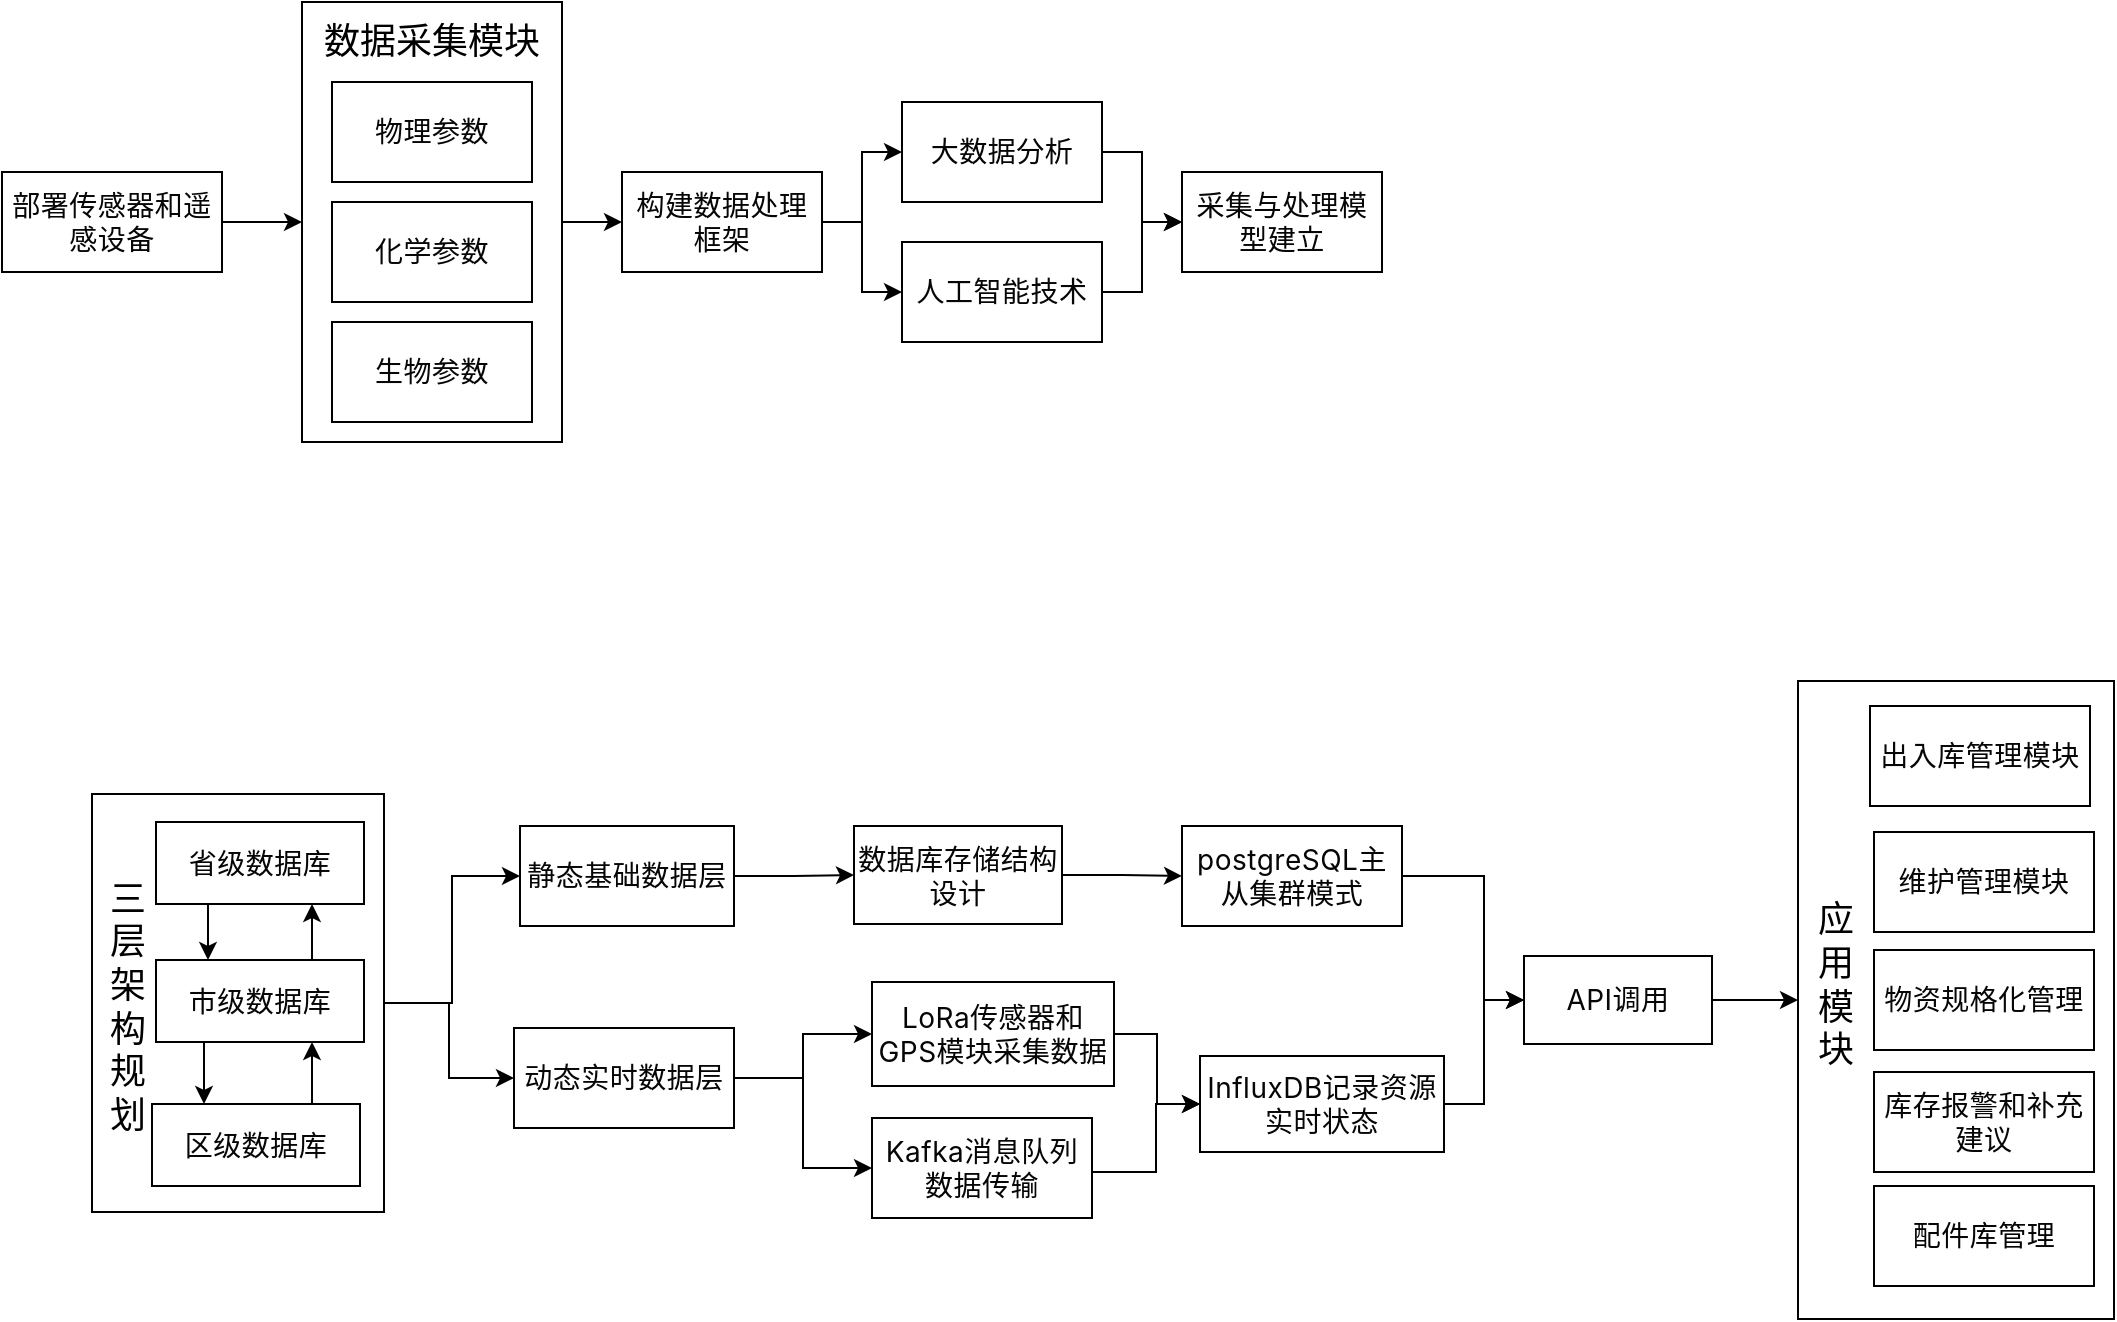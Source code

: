 <mxfile version="25.0.3">
  <diagram name="第 1 页" id="OzLc8kP2v3sWBT7PsH5g">
    <mxGraphModel dx="880" dy="434" grid="1" gridSize="10" guides="1" tooltips="1" connect="1" arrows="1" fold="1" page="1" pageScale="1" pageWidth="827" pageHeight="1169" math="0" shadow="0">
      <root>
        <mxCell id="0" />
        <mxCell id="1" parent="0" />
        <mxCell id="6N52XoH50DvQOM1Rtuur-1" value="" style="rounded=0;whiteSpace=wrap;html=1;" vertex="1" parent="1">
          <mxGeometry x="978" y="549.5" width="158" height="319" as="geometry" />
        </mxCell>
        <mxCell id="6N52XoH50DvQOM1Rtuur-2" style="edgeStyle=orthogonalEdgeStyle;rounded=0;orthogonalLoop=1;jettySize=auto;html=1;entryX=0;entryY=0.5;entryDx=0;entryDy=0;" edge="1" parent="1" source="6N52XoH50DvQOM1Rtuur-3" target="6N52XoH50DvQOM1Rtuur-8">
          <mxGeometry relative="1" as="geometry" />
        </mxCell>
        <mxCell id="6N52XoH50DvQOM1Rtuur-3" value="&lt;span style=&quot;box-sizing: inherit; color: rgb(6, 6, 7); font-family: -apple-system, blinkmacsystemfont, &amp;quot;Helvetica Neue&amp;quot;, helvetica, &amp;quot;segoe ui&amp;quot;, arial, roboto, &amp;quot;PingFang SC&amp;quot;, miui, &amp;quot;Hiragino Sans GB&amp;quot;, &amp;quot;Microsoft Yahei&amp;quot;, sans-serif; font-size: 14px; letter-spacing: 0.25px; text-align: left; white-space-collapse: preserve; background-color: rgb(255, 255, 255);&quot;&gt;部署传感器和遥感设备&lt;/span&gt;" style="rounded=0;whiteSpace=wrap;html=1;" vertex="1" parent="1">
          <mxGeometry x="80" y="295" width="110" height="50" as="geometry" />
        </mxCell>
        <mxCell id="6N52XoH50DvQOM1Rtuur-4" style="edgeStyle=orthogonalEdgeStyle;rounded=0;orthogonalLoop=1;jettySize=auto;html=1;exitX=1;exitY=0.5;exitDx=0;exitDy=0;entryX=0;entryY=0.5;entryDx=0;entryDy=0;" edge="1" parent="1" source="6N52XoH50DvQOM1Rtuur-6" target="6N52XoH50DvQOM1Rtuur-14">
          <mxGeometry relative="1" as="geometry" />
        </mxCell>
        <mxCell id="6N52XoH50DvQOM1Rtuur-5" style="edgeStyle=orthogonalEdgeStyle;rounded=0;orthogonalLoop=1;jettySize=auto;html=1;exitX=1;exitY=0.5;exitDx=0;exitDy=0;entryX=0;entryY=0.5;entryDx=0;entryDy=0;" edge="1" parent="1" source="6N52XoH50DvQOM1Rtuur-6" target="6N52XoH50DvQOM1Rtuur-16">
          <mxGeometry relative="1" as="geometry" />
        </mxCell>
        <mxCell id="6N52XoH50DvQOM1Rtuur-6" value="&lt;div style=&quot;&quot;&gt;&lt;font face=&quot;-apple-system, blinkmacsystemfont, Helvetica Neue, helvetica, segoe ui, arial, roboto, PingFang SC, miui, Hiragino Sans GB, Microsoft Yahei, sans-serif&quot; color=&quot;#060607&quot;&gt;&lt;span style=&quot;font-size: 14px; letter-spacing: 0.25px; white-space-collapse: preserve; background-color: rgb(255, 255, 255);&quot;&gt;构建数据处理框架&lt;/span&gt;&lt;/font&gt;&lt;/div&gt;" style="rounded=0;whiteSpace=wrap;html=1;align=center;" vertex="1" parent="1">
          <mxGeometry x="390" y="295" width="100" height="50" as="geometry" />
        </mxCell>
        <mxCell id="6N52XoH50DvQOM1Rtuur-7" style="edgeStyle=orthogonalEdgeStyle;rounded=0;orthogonalLoop=1;jettySize=auto;html=1;exitX=1;exitY=0.5;exitDx=0;exitDy=0;entryX=0;entryY=0.5;entryDx=0;entryDy=0;" edge="1" parent="1" source="6N52XoH50DvQOM1Rtuur-8" target="6N52XoH50DvQOM1Rtuur-6">
          <mxGeometry relative="1" as="geometry" />
        </mxCell>
        <mxCell id="6N52XoH50DvQOM1Rtuur-8" value="" style="rounded=0;whiteSpace=wrap;html=1;" vertex="1" parent="1">
          <mxGeometry x="230" y="210" width="130" height="220" as="geometry" />
        </mxCell>
        <mxCell id="6N52XoH50DvQOM1Rtuur-9" value="&lt;div style=&quot;&quot;&gt;&lt;font face=&quot;-apple-system, blinkmacsystemfont, Helvetica Neue, helvetica, segoe ui, arial, roboto, PingFang SC, miui, Hiragino Sans GB, Microsoft Yahei, sans-serif&quot; color=&quot;#060607&quot;&gt;&lt;span style=&quot;font-size: 14px; letter-spacing: 0.25px; white-space-collapse: preserve; background-color: rgb(255, 255, 255);&quot;&gt;物理参数&lt;/span&gt;&lt;/font&gt;&lt;/div&gt;" style="rounded=0;whiteSpace=wrap;html=1;align=center;" vertex="1" parent="1">
          <mxGeometry x="245" y="250" width="100" height="50" as="geometry" />
        </mxCell>
        <mxCell id="6N52XoH50DvQOM1Rtuur-10" value="&lt;div style=&quot;&quot;&gt;&lt;font face=&quot;-apple-system, blinkmacsystemfont, Helvetica Neue, helvetica, segoe ui, arial, roboto, PingFang SC, miui, Hiragino Sans GB, Microsoft Yahei, sans-serif&quot; color=&quot;#060607&quot;&gt;&lt;span style=&quot;font-size: 14px; letter-spacing: 0.25px; white-space-collapse: preserve; background-color: rgb(255, 255, 255);&quot;&gt;化学参数&lt;/span&gt;&lt;/font&gt;&lt;/div&gt;" style="rounded=0;whiteSpace=wrap;html=1;align=center;" vertex="1" parent="1">
          <mxGeometry x="245" y="310" width="100" height="50" as="geometry" />
        </mxCell>
        <mxCell id="6N52XoH50DvQOM1Rtuur-11" value="&lt;div style=&quot;&quot;&gt;&lt;font face=&quot;-apple-system, blinkmacsystemfont, Helvetica Neue, helvetica, segoe ui, arial, roboto, PingFang SC, miui, Hiragino Sans GB, Microsoft Yahei, sans-serif&quot; color=&quot;#060607&quot;&gt;&lt;span style=&quot;font-size: 14px; letter-spacing: 0.25px; white-space-collapse: preserve; background-color: rgb(255, 255, 255);&quot;&gt;生物参数&lt;/span&gt;&lt;/font&gt;&lt;/div&gt;" style="rounded=0;whiteSpace=wrap;html=1;align=center;" vertex="1" parent="1">
          <mxGeometry x="245" y="370" width="100" height="50" as="geometry" />
        </mxCell>
        <mxCell id="6N52XoH50DvQOM1Rtuur-12" value="&lt;font style=&quot;font-size: 18px;&quot;&gt;数据采集模块&lt;/font&gt;" style="text;html=1;align=center;verticalAlign=middle;whiteSpace=wrap;rounded=0;rotation=0;" vertex="1" parent="1">
          <mxGeometry x="240" y="210" width="110" height="40" as="geometry" />
        </mxCell>
        <mxCell id="6N52XoH50DvQOM1Rtuur-13" style="edgeStyle=orthogonalEdgeStyle;rounded=0;orthogonalLoop=1;jettySize=auto;html=1;exitX=1;exitY=0.5;exitDx=0;exitDy=0;entryX=0;entryY=0.5;entryDx=0;entryDy=0;" edge="1" parent="1" source="6N52XoH50DvQOM1Rtuur-14" target="6N52XoH50DvQOM1Rtuur-17">
          <mxGeometry relative="1" as="geometry" />
        </mxCell>
        <mxCell id="6N52XoH50DvQOM1Rtuur-14" value="&lt;div style=&quot;&quot;&gt;&lt;font face=&quot;-apple-system, blinkmacsystemfont, Helvetica Neue, helvetica, segoe ui, arial, roboto, PingFang SC, miui, Hiragino Sans GB, Microsoft Yahei, sans-serif&quot; color=&quot;#060607&quot;&gt;&lt;span style=&quot;font-size: 14px; letter-spacing: 0.25px; white-space-collapse: preserve; background-color: rgb(255, 255, 255);&quot;&gt;大数据分析&lt;/span&gt;&lt;/font&gt;&lt;/div&gt;" style="rounded=0;whiteSpace=wrap;html=1;align=center;" vertex="1" parent="1">
          <mxGeometry x="530" y="260" width="100" height="50" as="geometry" />
        </mxCell>
        <mxCell id="6N52XoH50DvQOM1Rtuur-15" style="edgeStyle=orthogonalEdgeStyle;rounded=0;orthogonalLoop=1;jettySize=auto;html=1;exitX=1;exitY=0.5;exitDx=0;exitDy=0;entryX=0;entryY=0.5;entryDx=0;entryDy=0;" edge="1" parent="1" source="6N52XoH50DvQOM1Rtuur-16" target="6N52XoH50DvQOM1Rtuur-17">
          <mxGeometry relative="1" as="geometry">
            <mxPoint x="660" y="320" as="targetPoint" />
          </mxGeometry>
        </mxCell>
        <mxCell id="6N52XoH50DvQOM1Rtuur-16" value="&lt;div style=&quot;&quot;&gt;&lt;font face=&quot;-apple-system, blinkmacsystemfont, Helvetica Neue, helvetica, segoe ui, arial, roboto, PingFang SC, miui, Hiragino Sans GB, Microsoft Yahei, sans-serif&quot; color=&quot;#060607&quot;&gt;&lt;span style=&quot;font-size: 14px; letter-spacing: 0.25px; white-space-collapse: preserve; background-color: rgb(255, 255, 255);&quot;&gt;人工智能技术&lt;/span&gt;&lt;/font&gt;&lt;/div&gt;" style="rounded=0;whiteSpace=wrap;html=1;align=center;" vertex="1" parent="1">
          <mxGeometry x="530" y="330" width="100" height="50" as="geometry" />
        </mxCell>
        <mxCell id="6N52XoH50DvQOM1Rtuur-17" value="&lt;div style=&quot;&quot;&gt;&lt;font face=&quot;-apple-system, blinkmacsystemfont, Helvetica Neue, helvetica, segoe ui, arial, roboto, PingFang SC, miui, Hiragino Sans GB, Microsoft Yahei, sans-serif&quot; color=&quot;#060607&quot;&gt;&lt;span style=&quot;font-size: 14px; letter-spacing: 0.25px; white-space-collapse: preserve; background-color: rgb(255, 255, 255);&quot;&gt;采集与处理模型建立&lt;/span&gt;&lt;/font&gt;&lt;/div&gt;" style="rounded=0;whiteSpace=wrap;html=1;align=center;" vertex="1" parent="1">
          <mxGeometry x="670" y="295" width="100" height="50" as="geometry" />
        </mxCell>
        <mxCell id="6N52XoH50DvQOM1Rtuur-18" style="edgeStyle=orthogonalEdgeStyle;rounded=0;orthogonalLoop=1;jettySize=auto;html=1;exitX=1;exitY=0.5;exitDx=0;exitDy=0;entryX=0;entryY=0.5;entryDx=0;entryDy=0;" edge="1" parent="1" source="6N52XoH50DvQOM1Rtuur-41" target="6N52XoH50DvQOM1Rtuur-24">
          <mxGeometry relative="1" as="geometry" />
        </mxCell>
        <mxCell id="6N52XoH50DvQOM1Rtuur-19" value="&lt;div style=&quot;text-align: left;&quot;&gt;&lt;font face=&quot;-apple-system, blinkmacsystemfont, Helvetica Neue, helvetica, segoe ui, arial, roboto, PingFang SC, miui, Hiragino Sans GB, Microsoft Yahei, sans-serif&quot; color=&quot;#060607&quot;&gt;&lt;span style=&quot;font-size: 14px; letter-spacing: 0.25px; white-space-collapse: preserve; background-color: rgb(255, 255, 255);&quot;&gt;静态基础数据层&lt;/span&gt;&lt;/font&gt;&lt;/div&gt;" style="rounded=0;whiteSpace=wrap;html=1;" vertex="1" parent="1">
          <mxGeometry x="339" y="622" width="107" height="50" as="geometry" />
        </mxCell>
        <mxCell id="6N52XoH50DvQOM1Rtuur-20" style="edgeStyle=orthogonalEdgeStyle;rounded=0;orthogonalLoop=1;jettySize=auto;html=1;exitX=1;exitY=0.5;exitDx=0;exitDy=0;entryX=0;entryY=0.5;entryDx=0;entryDy=0;" edge="1" parent="1" source="6N52XoH50DvQOM1Rtuur-22" target="6N52XoH50DvQOM1Rtuur-26">
          <mxGeometry relative="1" as="geometry" />
        </mxCell>
        <mxCell id="6N52XoH50DvQOM1Rtuur-21" style="edgeStyle=orthogonalEdgeStyle;rounded=0;orthogonalLoop=1;jettySize=auto;html=1;exitX=1;exitY=0.5;exitDx=0;exitDy=0;entryX=0;entryY=0.5;entryDx=0;entryDy=0;" edge="1" parent="1" source="6N52XoH50DvQOM1Rtuur-22" target="6N52XoH50DvQOM1Rtuur-38">
          <mxGeometry relative="1" as="geometry" />
        </mxCell>
        <mxCell id="6N52XoH50DvQOM1Rtuur-22" value="&lt;div style=&quot;text-align: left;&quot;&gt;&lt;font face=&quot;-apple-system, blinkmacsystemfont, Helvetica Neue, helvetica, segoe ui, arial, roboto, PingFang SC, miui, Hiragino Sans GB, Microsoft Yahei, sans-serif&quot; color=&quot;#060607&quot;&gt;&lt;span style=&quot;font-size: 14px; letter-spacing: 0.25px; white-space-collapse: preserve; background-color: rgb(255, 255, 255);&quot;&gt;动态实时数据层&lt;/span&gt;&lt;/font&gt;&lt;/div&gt;" style="rounded=0;whiteSpace=wrap;html=1;" vertex="1" parent="1">
          <mxGeometry x="336" y="723" width="110" height="50" as="geometry" />
        </mxCell>
        <mxCell id="6N52XoH50DvQOM1Rtuur-23" style="edgeStyle=orthogonalEdgeStyle;rounded=0;orthogonalLoop=1;jettySize=auto;html=1;exitX=1;exitY=0.5;exitDx=0;exitDy=0;entryX=0;entryY=0.5;entryDx=0;entryDy=0;" edge="1" parent="1" source="6N52XoH50DvQOM1Rtuur-24" target="6N52XoH50DvQOM1Rtuur-33">
          <mxGeometry relative="1" as="geometry">
            <Array as="points">
              <mxPoint x="821" y="647" />
              <mxPoint x="821" y="709" />
            </Array>
          </mxGeometry>
        </mxCell>
        <mxCell id="6N52XoH50DvQOM1Rtuur-24" value="&lt;div style=&quot;&quot;&gt;&lt;font color=&quot;#060607&quot;&gt;&lt;span style=&quot;font-family: -apple-system, blinkmacsystemfont, &amp;quot;Helvetica Neue&amp;quot;, helvetica, &amp;quot;segoe ui&amp;quot;, arial, roboto, &amp;quot;PingFang SC&amp;quot;, miui, &amp;quot;Hiragino Sans GB&amp;quot;, &amp;quot;Microsoft Yahei&amp;quot;, sans-serif; font-size: 14px; letter-spacing: 0.25px; white-space-collapse: preserve; background-color: rgb(255, 255, 255);&quot;&gt;postgreSQL主从集群模式&lt;/span&gt;&lt;/font&gt;&lt;/div&gt;" style="rounded=0;whiteSpace=wrap;html=1;align=center;" vertex="1" parent="1">
          <mxGeometry x="670" y="622" width="110" height="50" as="geometry" />
        </mxCell>
        <mxCell id="6N52XoH50DvQOM1Rtuur-25" style="edgeStyle=orthogonalEdgeStyle;rounded=0;orthogonalLoop=1;jettySize=auto;html=1;exitX=1;exitY=0.5;exitDx=0;exitDy=0;" edge="1" parent="1" source="6N52XoH50DvQOM1Rtuur-26" target="6N52XoH50DvQOM1Rtuur-36">
          <mxGeometry relative="1" as="geometry" />
        </mxCell>
        <mxCell id="6N52XoH50DvQOM1Rtuur-26" value="&lt;div style=&quot;&quot;&gt;&lt;font face=&quot;-apple-system, blinkmacsystemfont, Helvetica Neue, helvetica, segoe ui, arial, roboto, PingFang SC, miui, Hiragino Sans GB, Microsoft Yahei, sans-serif&quot; color=&quot;#060607&quot;&gt;&lt;span style=&quot;font-size: 14px; letter-spacing: 0.25px; white-space-collapse: preserve; background-color: rgb(255, 255, 255);&quot;&gt;LoRa传感器和GPS模块采集数据&lt;/span&gt;&lt;/font&gt;&lt;/div&gt;" style="rounded=0;whiteSpace=wrap;html=1;align=center;" vertex="1" parent="1">
          <mxGeometry x="515" y="700" width="121" height="52" as="geometry" />
        </mxCell>
        <mxCell id="6N52XoH50DvQOM1Rtuur-27" value="&lt;div style=&quot;&quot;&gt;&lt;font face=&quot;-apple-system, blinkmacsystemfont, Helvetica Neue, helvetica, segoe ui, arial, roboto, PingFang SC, miui, Hiragino Sans GB, Microsoft Yahei, sans-serif&quot; color=&quot;#060607&quot;&gt;&lt;span style=&quot;font-size: 14px; letter-spacing: 0.25px; white-space-collapse: preserve; background-color: rgb(255, 255, 255);&quot;&gt;出入库管理模块&lt;/span&gt;&lt;/font&gt;&lt;/div&gt;" style="rounded=0;whiteSpace=wrap;html=1;align=center;" vertex="1" parent="1">
          <mxGeometry x="1014" y="562" width="110" height="50" as="geometry" />
        </mxCell>
        <mxCell id="6N52XoH50DvQOM1Rtuur-28" value="&lt;div style=&quot;&quot;&gt;&lt;font face=&quot;-apple-system, blinkmacsystemfont, Helvetica Neue, helvetica, segoe ui, arial, roboto, PingFang SC, miui, Hiragino Sans GB, Microsoft Yahei, sans-serif&quot; color=&quot;#060607&quot;&gt;&lt;span style=&quot;font-size: 14px; letter-spacing: 0.25px; white-space-collapse: preserve; background-color: rgb(255, 255, 255);&quot;&gt;维护管理模块&lt;/span&gt;&lt;/font&gt;&lt;/div&gt;" style="rounded=0;whiteSpace=wrap;html=1;align=center;" vertex="1" parent="1">
          <mxGeometry x="1016" y="625" width="110" height="50" as="geometry" />
        </mxCell>
        <mxCell id="6N52XoH50DvQOM1Rtuur-29" value="&lt;div style=&quot;&quot;&gt;&lt;font face=&quot;-apple-system, blinkmacsystemfont, Helvetica Neue, helvetica, segoe ui, arial, roboto, PingFang SC, miui, Hiragino Sans GB, Microsoft Yahei, sans-serif&quot; color=&quot;#060607&quot;&gt;&lt;span style=&quot;font-size: 14px; letter-spacing: 0.25px; white-space-collapse: preserve; background-color: rgb(255, 255, 255);&quot;&gt;配件库管理&lt;/span&gt;&lt;/font&gt;&lt;/div&gt;" style="rounded=0;whiteSpace=wrap;html=1;align=center;" vertex="1" parent="1">
          <mxGeometry x="1016" y="802" width="110" height="50" as="geometry" />
        </mxCell>
        <mxCell id="6N52XoH50DvQOM1Rtuur-30" value="&lt;div style=&quot;&quot;&gt;&lt;font face=&quot;-apple-system, blinkmacsystemfont, Helvetica Neue, helvetica, segoe ui, arial, roboto, PingFang SC, miui, Hiragino Sans GB, Microsoft Yahei, sans-serif&quot; color=&quot;#060607&quot;&gt;&lt;span style=&quot;font-size: 14px; letter-spacing: 0.25px; white-space-collapse: preserve; background-color: rgb(255, 255, 255);&quot;&gt;物资规格化管理&lt;/span&gt;&lt;/font&gt;&lt;/div&gt;" style="rounded=0;whiteSpace=wrap;html=1;align=center;" vertex="1" parent="1">
          <mxGeometry x="1016" y="684" width="110" height="50" as="geometry" />
        </mxCell>
        <mxCell id="6N52XoH50DvQOM1Rtuur-31" value="&lt;div style=&quot;&quot;&gt;&lt;font face=&quot;-apple-system, blinkmacsystemfont, Helvetica Neue, helvetica, segoe ui, arial, roboto, PingFang SC, miui, Hiragino Sans GB, Microsoft Yahei, sans-serif&quot; color=&quot;#060607&quot;&gt;&lt;span style=&quot;font-size: 14px; letter-spacing: 0.25px; white-space-collapse: preserve; background-color: rgb(255, 255, 255);&quot;&gt;库存报警和补充建议&lt;/span&gt;&lt;/font&gt;&lt;/div&gt;" style="rounded=0;whiteSpace=wrap;html=1;align=center;" vertex="1" parent="1">
          <mxGeometry x="1016" y="745" width="110" height="50" as="geometry" />
        </mxCell>
        <mxCell id="6N52XoH50DvQOM1Rtuur-32" style="edgeStyle=orthogonalEdgeStyle;rounded=0;orthogonalLoop=1;jettySize=auto;html=1;exitX=1;exitY=0.5;exitDx=0;exitDy=0;entryX=0;entryY=0.5;entryDx=0;entryDy=0;" edge="1" parent="1" source="6N52XoH50DvQOM1Rtuur-33" target="6N52XoH50DvQOM1Rtuur-1">
          <mxGeometry relative="1" as="geometry" />
        </mxCell>
        <mxCell id="6N52XoH50DvQOM1Rtuur-33" value="&lt;div style=&quot;&quot;&gt;&lt;font face=&quot;-apple-system, blinkmacsystemfont, Helvetica Neue, helvetica, segoe ui, arial, roboto, PingFang SC, miui, Hiragino Sans GB, Microsoft Yahei, sans-serif&quot; color=&quot;#060607&quot;&gt;&lt;span style=&quot;font-size: 14px; letter-spacing: 0.25px; white-space-collapse: preserve; background-color: rgb(255, 255, 255);&quot;&gt;API调用&lt;/span&gt;&lt;/font&gt;&lt;/div&gt;" style="rounded=0;whiteSpace=wrap;html=1;align=center;" vertex="1" parent="1">
          <mxGeometry x="841" y="687" width="94" height="44" as="geometry" />
        </mxCell>
        <mxCell id="6N52XoH50DvQOM1Rtuur-34" value="&lt;font style=&quot;font-size: 18px;&quot;&gt;应用模块&lt;/font&gt;" style="text;html=1;align=center;verticalAlign=middle;whiteSpace=wrap;rounded=0;horizontal=0;rotation=90;" vertex="1" parent="1">
          <mxGeometry x="946" y="689" width="102" height="26" as="geometry" />
        </mxCell>
        <mxCell id="6N52XoH50DvQOM1Rtuur-35" style="edgeStyle=orthogonalEdgeStyle;rounded=0;orthogonalLoop=1;jettySize=auto;html=1;exitX=1;exitY=0.5;exitDx=0;exitDy=0;entryX=0;entryY=0.5;entryDx=0;entryDy=0;" edge="1" parent="1" source="6N52XoH50DvQOM1Rtuur-36" target="6N52XoH50DvQOM1Rtuur-33">
          <mxGeometry relative="1" as="geometry" />
        </mxCell>
        <mxCell id="6N52XoH50DvQOM1Rtuur-36" value="&lt;div style=&quot;&quot;&gt;&lt;font face=&quot;-apple-system, blinkmacsystemfont, Helvetica Neue, helvetica, segoe ui, arial, roboto, PingFang SC, miui, Hiragino Sans GB, Microsoft Yahei, sans-serif&quot; color=&quot;#060607&quot;&gt;&lt;span style=&quot;font-size: 14px; letter-spacing: 0.25px; white-space-collapse: preserve; background-color: rgb(255, 255, 255);&quot;&gt;InfluxDB记录资源实时状态&lt;/span&gt;&lt;/font&gt;&lt;/div&gt;" style="rounded=0;whiteSpace=wrap;html=1;align=center;" vertex="1" parent="1">
          <mxGeometry x="679" y="737" width="122" height="48" as="geometry" />
        </mxCell>
        <mxCell id="6N52XoH50DvQOM1Rtuur-37" style="edgeStyle=orthogonalEdgeStyle;rounded=0;orthogonalLoop=1;jettySize=auto;html=1;exitX=1;exitY=0.5;exitDx=0;exitDy=0;entryX=0;entryY=0.5;entryDx=0;entryDy=0;" edge="1" parent="1" source="6N52XoH50DvQOM1Rtuur-38" target="6N52XoH50DvQOM1Rtuur-36">
          <mxGeometry relative="1" as="geometry">
            <Array as="points">
              <mxPoint x="625" y="795" />
              <mxPoint x="657" y="795" />
              <mxPoint x="657" y="761" />
            </Array>
          </mxGeometry>
        </mxCell>
        <mxCell id="6N52XoH50DvQOM1Rtuur-38" value="&lt;div style=&quot;&quot;&gt;&lt;font face=&quot;-apple-system, blinkmacsystemfont, Helvetica Neue, helvetica, segoe ui, arial, roboto, PingFang SC, miui, Hiragino Sans GB, Microsoft Yahei, sans-serif&quot; color=&quot;#060607&quot;&gt;&lt;span style=&quot;font-size: 14px; letter-spacing: 0.25px; white-space-collapse: preserve; background-color: rgb(255, 255, 255);&quot;&gt;Kafka消息队列数据传输&lt;/span&gt;&lt;/font&gt;&lt;/div&gt;" style="rounded=0;whiteSpace=wrap;html=1;align=center;" vertex="1" parent="1">
          <mxGeometry x="515" y="768" width="110" height="50" as="geometry" />
        </mxCell>
        <mxCell id="6N52XoH50DvQOM1Rtuur-39" style="edgeStyle=orthogonalEdgeStyle;rounded=0;orthogonalLoop=1;jettySize=auto;html=1;exitX=0.5;exitY=1;exitDx=0;exitDy=0;" edge="1" parent="1" source="6N52XoH50DvQOM1Rtuur-36" target="6N52XoH50DvQOM1Rtuur-36">
          <mxGeometry relative="1" as="geometry" />
        </mxCell>
        <mxCell id="6N52XoH50DvQOM1Rtuur-40" value="" style="edgeStyle=orthogonalEdgeStyle;rounded=0;orthogonalLoop=1;jettySize=auto;html=1;exitX=1;exitY=0.5;exitDx=0;exitDy=0;entryX=0;entryY=0.5;entryDx=0;entryDy=0;" edge="1" parent="1" source="6N52XoH50DvQOM1Rtuur-19" target="6N52XoH50DvQOM1Rtuur-41">
          <mxGeometry relative="1" as="geometry">
            <mxPoint x="446" y="647" as="sourcePoint" />
            <mxPoint x="670" y="647" as="targetPoint" />
          </mxGeometry>
        </mxCell>
        <mxCell id="6N52XoH50DvQOM1Rtuur-41" value="&lt;div style=&quot;&quot;&gt;&lt;font face=&quot;-apple-system, blinkmacsystemfont, Helvetica Neue, helvetica, segoe ui, arial, roboto, PingFang SC, miui, Hiragino Sans GB, Microsoft Yahei, sans-serif&quot; color=&quot;#060607&quot;&gt;&lt;span style=&quot;font-size: 14px; letter-spacing: 0.25px; white-space-collapse: preserve; background-color: rgb(255, 255, 255);&quot;&gt;数据库存储结构设计&lt;/span&gt;&lt;/font&gt;&lt;/div&gt;" style="rounded=0;whiteSpace=wrap;html=1;align=center;" vertex="1" parent="1">
          <mxGeometry x="506" y="622" width="104" height="49" as="geometry" />
        </mxCell>
        <mxCell id="6N52XoH50DvQOM1Rtuur-42" style="edgeStyle=orthogonalEdgeStyle;rounded=0;orthogonalLoop=1;jettySize=auto;html=1;exitX=1;exitY=0.5;exitDx=0;exitDy=0;entryX=0;entryY=0.5;entryDx=0;entryDy=0;" edge="1" parent="1" source="6N52XoH50DvQOM1Rtuur-44" target="6N52XoH50DvQOM1Rtuur-19">
          <mxGeometry relative="1" as="geometry" />
        </mxCell>
        <mxCell id="6N52XoH50DvQOM1Rtuur-43" style="edgeStyle=orthogonalEdgeStyle;rounded=0;orthogonalLoop=1;jettySize=auto;html=1;exitX=1;exitY=0.5;exitDx=0;exitDy=0;" edge="1" parent="1" source="6N52XoH50DvQOM1Rtuur-44" target="6N52XoH50DvQOM1Rtuur-22">
          <mxGeometry relative="1" as="geometry" />
        </mxCell>
        <mxCell id="6N52XoH50DvQOM1Rtuur-44" value="" style="rounded=0;whiteSpace=wrap;html=1;" vertex="1" parent="1">
          <mxGeometry x="125" y="606" width="146" height="209" as="geometry" />
        </mxCell>
        <mxCell id="6N52XoH50DvQOM1Rtuur-45" style="edgeStyle=orthogonalEdgeStyle;rounded=0;orthogonalLoop=1;jettySize=auto;html=1;exitX=0.75;exitY=0;exitDx=0;exitDy=0;entryX=0.75;entryY=1;entryDx=0;entryDy=0;" edge="1" parent="1" source="6N52XoH50DvQOM1Rtuur-47" target="6N52XoH50DvQOM1Rtuur-51">
          <mxGeometry relative="1" as="geometry" />
        </mxCell>
        <mxCell id="6N52XoH50DvQOM1Rtuur-46" style="edgeStyle=orthogonalEdgeStyle;rounded=0;orthogonalLoop=1;jettySize=auto;html=1;exitX=0.25;exitY=1;exitDx=0;exitDy=0;entryX=0.25;entryY=0;entryDx=0;entryDy=0;" edge="1" parent="1" source="6N52XoH50DvQOM1Rtuur-47" target="6N52XoH50DvQOM1Rtuur-49">
          <mxGeometry relative="1" as="geometry" />
        </mxCell>
        <mxCell id="6N52XoH50DvQOM1Rtuur-47" value="&lt;div style=&quot;&quot;&gt;&lt;font face=&quot;-apple-system, blinkmacsystemfont, Helvetica Neue, helvetica, segoe ui, arial, roboto, PingFang SC, miui, Hiragino Sans GB, Microsoft Yahei, sans-serif&quot; color=&quot;#060607&quot;&gt;&lt;span style=&quot;font-size: 14px; letter-spacing: 0.25px; white-space-collapse: preserve; background-color: rgb(255, 255, 255);&quot;&gt;市级数据库&lt;/span&gt;&lt;/font&gt;&lt;/div&gt;" style="rounded=0;whiteSpace=wrap;html=1;align=center;" vertex="1" parent="1">
          <mxGeometry x="157" y="689" width="104" height="41" as="geometry" />
        </mxCell>
        <mxCell id="6N52XoH50DvQOM1Rtuur-48" style="edgeStyle=orthogonalEdgeStyle;rounded=0;orthogonalLoop=1;jettySize=auto;html=1;exitX=0.75;exitY=0;exitDx=0;exitDy=0;entryX=0.75;entryY=1;entryDx=0;entryDy=0;" edge="1" parent="1" source="6N52XoH50DvQOM1Rtuur-49" target="6N52XoH50DvQOM1Rtuur-47">
          <mxGeometry relative="1" as="geometry" />
        </mxCell>
        <mxCell id="6N52XoH50DvQOM1Rtuur-49" value="&lt;div style=&quot;&quot;&gt;&lt;font face=&quot;-apple-system, blinkmacsystemfont, Helvetica Neue, helvetica, segoe ui, arial, roboto, PingFang SC, miui, Hiragino Sans GB, Microsoft Yahei, sans-serif&quot; color=&quot;#060607&quot;&gt;&lt;span style=&quot;font-size: 14px; letter-spacing: 0.25px; white-space-collapse: preserve; background-color: rgb(255, 255, 255);&quot;&gt;区级数据库&lt;/span&gt;&lt;/font&gt;&lt;/div&gt;" style="rounded=0;whiteSpace=wrap;html=1;align=center;" vertex="1" parent="1">
          <mxGeometry x="155" y="761" width="104" height="41" as="geometry" />
        </mxCell>
        <mxCell id="6N52XoH50DvQOM1Rtuur-50" style="edgeStyle=orthogonalEdgeStyle;rounded=0;orthogonalLoop=1;jettySize=auto;html=1;exitX=0.25;exitY=1;exitDx=0;exitDy=0;entryX=0.25;entryY=0;entryDx=0;entryDy=0;" edge="1" parent="1" source="6N52XoH50DvQOM1Rtuur-51" target="6N52XoH50DvQOM1Rtuur-47">
          <mxGeometry relative="1" as="geometry" />
        </mxCell>
        <mxCell id="6N52XoH50DvQOM1Rtuur-51" value="&lt;div style=&quot;&quot;&gt;&lt;font face=&quot;-apple-system, blinkmacsystemfont, Helvetica Neue, helvetica, segoe ui, arial, roboto, PingFang SC, miui, Hiragino Sans GB, Microsoft Yahei, sans-serif&quot; color=&quot;#060607&quot;&gt;&lt;span style=&quot;font-size: 14px; letter-spacing: 0.25px; white-space-collapse: preserve; background-color: rgb(255, 255, 255);&quot;&gt;省级数据库&lt;/span&gt;&lt;/font&gt;&lt;/div&gt;" style="rounded=0;whiteSpace=wrap;html=1;align=center;" vertex="1" parent="1">
          <mxGeometry x="157" y="620" width="104" height="41" as="geometry" />
        </mxCell>
        <mxCell id="6N52XoH50DvQOM1Rtuur-52" value="&lt;span style=&quot;font-size: 18px;&quot;&gt;三层架构规划&lt;/span&gt;" style="text;html=1;align=center;verticalAlign=middle;whiteSpace=wrap;rounded=0;horizontal=0;rotation=90;" vertex="1" parent="1">
          <mxGeometry x="92" y="700" width="102" height="26" as="geometry" />
        </mxCell>
      </root>
    </mxGraphModel>
  </diagram>
</mxfile>
